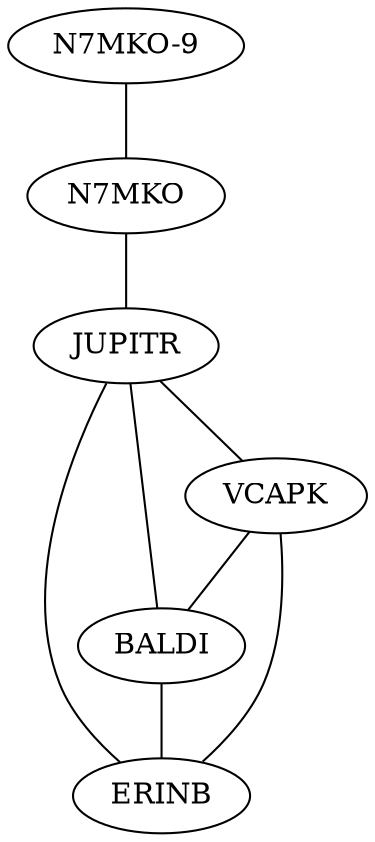 /* sample graphivz network graph */

graph G {

	N7MKO -- JUPITR;
	"N7MKO-9" -- N7MKO;
	JUPITR -- { BALDI ERINB VCAPK };
	BALDI -- ERINB;
	VCAPK -- BALDI;
	VCAPK -- ERINB;
}
